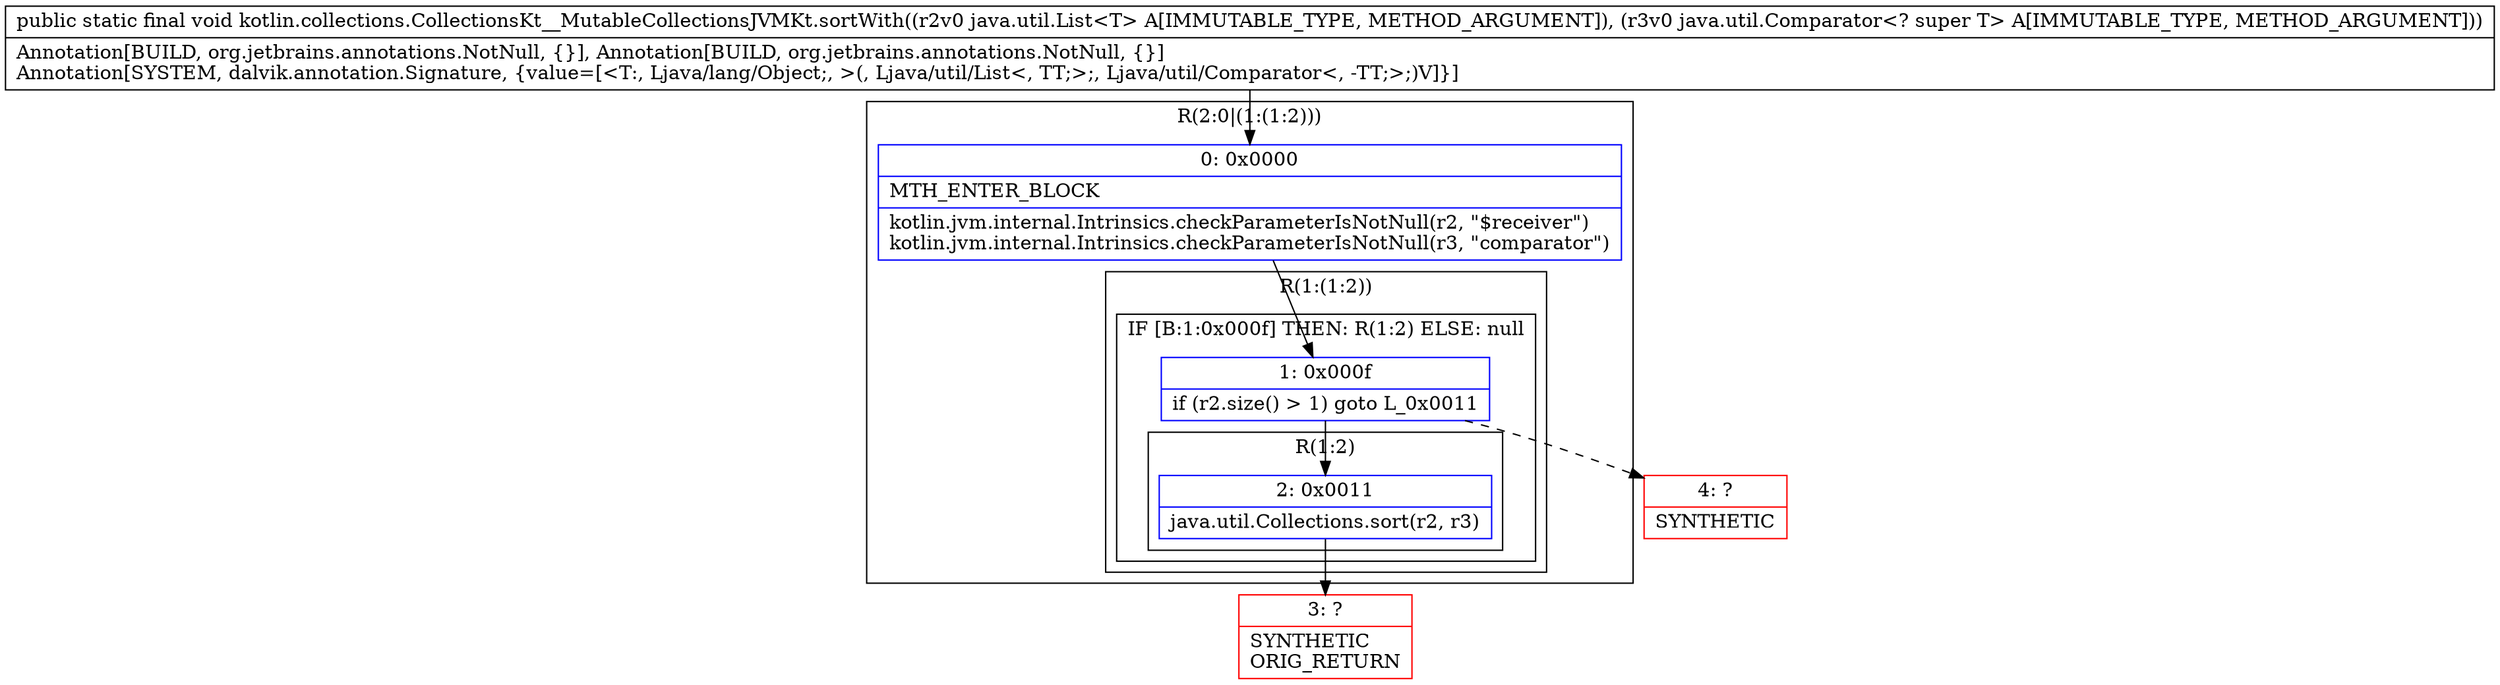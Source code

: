 digraph "CFG forkotlin.collections.CollectionsKt__MutableCollectionsJVMKt.sortWith(Ljava\/util\/List;Ljava\/util\/Comparator;)V" {
subgraph cluster_Region_905461704 {
label = "R(2:0|(1:(1:2)))";
node [shape=record,color=blue];
Node_0 [shape=record,label="{0\:\ 0x0000|MTH_ENTER_BLOCK\l|kotlin.jvm.internal.Intrinsics.checkParameterIsNotNull(r2, \"$receiver\")\lkotlin.jvm.internal.Intrinsics.checkParameterIsNotNull(r3, \"comparator\")\l}"];
subgraph cluster_Region_670246653 {
label = "R(1:(1:2))";
node [shape=record,color=blue];
subgraph cluster_IfRegion_2060497220 {
label = "IF [B:1:0x000f] THEN: R(1:2) ELSE: null";
node [shape=record,color=blue];
Node_1 [shape=record,label="{1\:\ 0x000f|if (r2.size() \> 1) goto L_0x0011\l}"];
subgraph cluster_Region_1914964061 {
label = "R(1:2)";
node [shape=record,color=blue];
Node_2 [shape=record,label="{2\:\ 0x0011|java.util.Collections.sort(r2, r3)\l}"];
}
}
}
}
Node_3 [shape=record,color=red,label="{3\:\ ?|SYNTHETIC\lORIG_RETURN\l}"];
Node_4 [shape=record,color=red,label="{4\:\ ?|SYNTHETIC\l}"];
MethodNode[shape=record,label="{public static final void kotlin.collections.CollectionsKt__MutableCollectionsJVMKt.sortWith((r2v0 java.util.List\<T\> A[IMMUTABLE_TYPE, METHOD_ARGUMENT]), (r3v0 java.util.Comparator\<? super T\> A[IMMUTABLE_TYPE, METHOD_ARGUMENT]))  | Annotation[BUILD, org.jetbrains.annotations.NotNull, \{\}], Annotation[BUILD, org.jetbrains.annotations.NotNull, \{\}]\lAnnotation[SYSTEM, dalvik.annotation.Signature, \{value=[\<T:, Ljava\/lang\/Object;, \>(, Ljava\/util\/List\<, TT;\>;, Ljava\/util\/Comparator\<, \-TT;\>;)V]\}]\l}"];
MethodNode -> Node_0;
Node_0 -> Node_1;
Node_1 -> Node_2;
Node_1 -> Node_4[style=dashed];
Node_2 -> Node_3;
}

